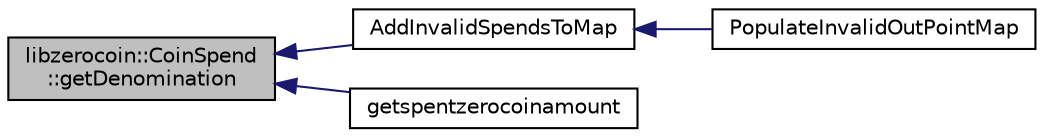 digraph "libzerocoin::CoinSpend::getDenomination"
{
  edge [fontname="Helvetica",fontsize="10",labelfontname="Helvetica",labelfontsize="10"];
  node [fontname="Helvetica",fontsize="10",shape=record];
  rankdir="LR";
  Node34 [label="libzerocoin::CoinSpend\l::getDenomination",height=0.2,width=0.4,color="black", fillcolor="grey75", style="filled", fontcolor="black"];
  Node34 -> Node35 [dir="back",color="midnightblue",fontsize="10",style="solid",fontname="Helvetica"];
  Node35 [label="AddInvalidSpendsToMap",height=0.2,width=0.4,color="black", fillcolor="white", style="filled",URL="$main_8cpp.html#a0fd4db861b95e570b19439b08c95a2de"];
  Node35 -> Node36 [dir="back",color="midnightblue",fontsize="10",style="solid",fontname="Helvetica"];
  Node36 [label="PopulateInvalidOutPointMap",height=0.2,width=0.4,color="black", fillcolor="white", style="filled",URL="$main_8h.html#ae7d38ec9b36061a4216d318d34dde6e2"];
  Node34 -> Node37 [dir="back",color="midnightblue",fontsize="10",style="solid",fontname="Helvetica"];
  Node37 [label="getspentzerocoinamount",height=0.2,width=0.4,color="black", fillcolor="white", style="filled",URL="$rpcrawtransaction_8cpp.html#af1e6a7813ea10b5897295724b9f06dfb"];
}
